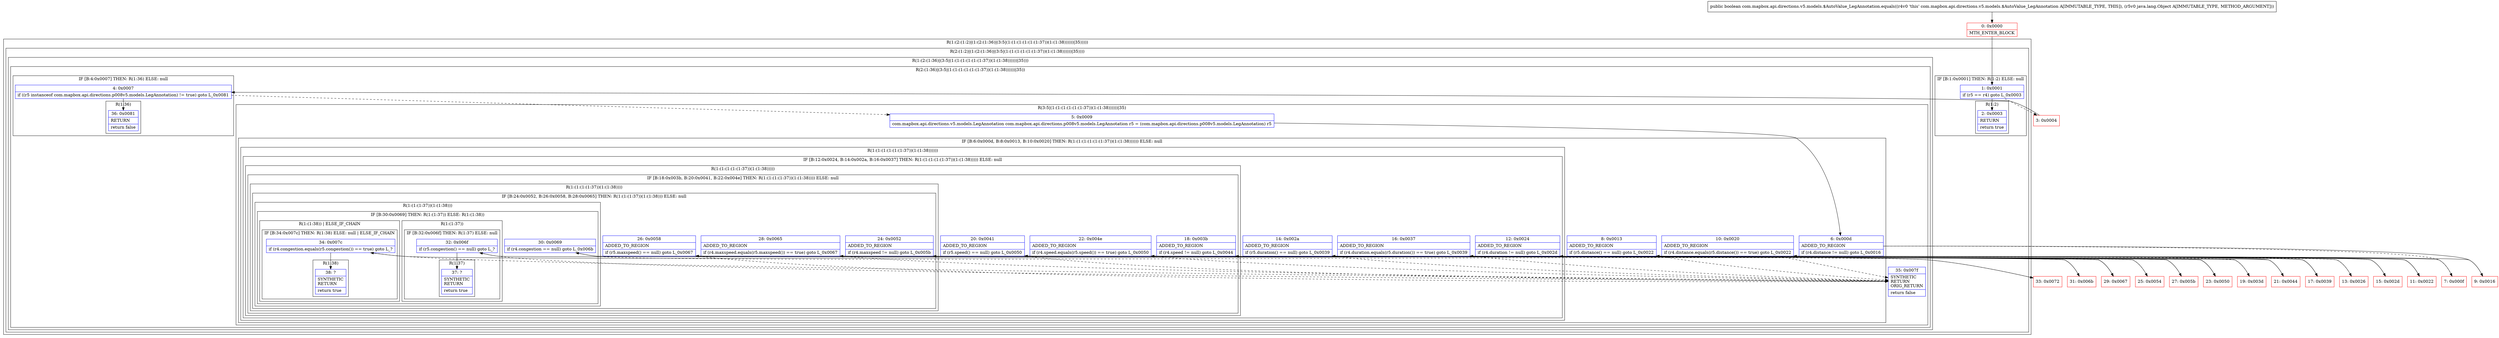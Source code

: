 digraph "CFG forcom.mapbox.api.directions.v5.models.$AutoValue_LegAnnotation.equals(Ljava\/lang\/Object;)Z" {
subgraph cluster_Region_982745703 {
label = "R(1:(2:(1:2)|(1:(2:(1:36)|(3:5|(1:(1:(1:(1:(1:(1:37))(1:(1:38))))))|35)))))";
node [shape=record,color=blue];
subgraph cluster_Region_1462387452 {
label = "R(2:(1:2)|(1:(2:(1:36)|(3:5|(1:(1:(1:(1:(1:(1:37))(1:(1:38))))))|35))))";
node [shape=record,color=blue];
subgraph cluster_IfRegion_1970448113 {
label = "IF [B:1:0x0001] THEN: R(1:2) ELSE: null";
node [shape=record,color=blue];
Node_1 [shape=record,label="{1\:\ 0x0001|if (r5 == r4) goto L_0x0003\l}"];
subgraph cluster_Region_209924996 {
label = "R(1:2)";
node [shape=record,color=blue];
Node_2 [shape=record,label="{2\:\ 0x0003|RETURN\l|return true\l}"];
}
}
subgraph cluster_Region_707074249 {
label = "R(1:(2:(1:36)|(3:5|(1:(1:(1:(1:(1:(1:37))(1:(1:38))))))|35)))";
node [shape=record,color=blue];
subgraph cluster_Region_798855891 {
label = "R(2:(1:36)|(3:5|(1:(1:(1:(1:(1:(1:37))(1:(1:38))))))|35))";
node [shape=record,color=blue];
subgraph cluster_IfRegion_1337523455 {
label = "IF [B:4:0x0007] THEN: R(1:36) ELSE: null";
node [shape=record,color=blue];
Node_4 [shape=record,label="{4\:\ 0x0007|if ((r5 instanceof com.mapbox.api.directions.p008v5.models.LegAnnotation) != true) goto L_0x0081\l}"];
subgraph cluster_Region_1513290143 {
label = "R(1:36)";
node [shape=record,color=blue];
Node_36 [shape=record,label="{36\:\ 0x0081|RETURN\l|return false\l}"];
}
}
subgraph cluster_Region_652211655 {
label = "R(3:5|(1:(1:(1:(1:(1:(1:37))(1:(1:38))))))|35)";
node [shape=record,color=blue];
Node_5 [shape=record,label="{5\:\ 0x0009|com.mapbox.api.directions.v5.models.LegAnnotation com.mapbox.api.directions.p008v5.models.LegAnnotation r5 = (com.mapbox.api.directions.p008v5.models.LegAnnotation) r5\l}"];
subgraph cluster_IfRegion_597215847 {
label = "IF [B:6:0x000d, B:8:0x0013, B:10:0x0020] THEN: R(1:(1:(1:(1:(1:(1:37))(1:(1:38)))))) ELSE: null";
node [shape=record,color=blue];
Node_6 [shape=record,label="{6\:\ 0x000d|ADDED_TO_REGION\l|if (r4.distance != null) goto L_0x0016\l}"];
Node_8 [shape=record,label="{8\:\ 0x0013|ADDED_TO_REGION\l|if (r5.distance() == null) goto L_0x0022\l}"];
Node_10 [shape=record,label="{10\:\ 0x0020|ADDED_TO_REGION\l|if (r4.distance.equals(r5.distance()) == true) goto L_0x0022\l}"];
subgraph cluster_Region_1481855296 {
label = "R(1:(1:(1:(1:(1:(1:37))(1:(1:38))))))";
node [shape=record,color=blue];
subgraph cluster_IfRegion_606418590 {
label = "IF [B:12:0x0024, B:14:0x002a, B:16:0x0037] THEN: R(1:(1:(1:(1:(1:37))(1:(1:38))))) ELSE: null";
node [shape=record,color=blue];
Node_12 [shape=record,label="{12\:\ 0x0024|ADDED_TO_REGION\l|if (r4.duration != null) goto L_0x002d\l}"];
Node_14 [shape=record,label="{14\:\ 0x002a|ADDED_TO_REGION\l|if (r5.duration() == null) goto L_0x0039\l}"];
Node_16 [shape=record,label="{16\:\ 0x0037|ADDED_TO_REGION\l|if (r4.duration.equals(r5.duration()) == true) goto L_0x0039\l}"];
subgraph cluster_Region_463166355 {
label = "R(1:(1:(1:(1:(1:37))(1:(1:38)))))";
node [shape=record,color=blue];
subgraph cluster_IfRegion_1018238539 {
label = "IF [B:18:0x003b, B:20:0x0041, B:22:0x004e] THEN: R(1:(1:(1:(1:37))(1:(1:38)))) ELSE: null";
node [shape=record,color=blue];
Node_18 [shape=record,label="{18\:\ 0x003b|ADDED_TO_REGION\l|if (r4.speed != null) goto L_0x0044\l}"];
Node_20 [shape=record,label="{20\:\ 0x0041|ADDED_TO_REGION\l|if (r5.speed() == null) goto L_0x0050\l}"];
Node_22 [shape=record,label="{22\:\ 0x004e|ADDED_TO_REGION\l|if (r4.speed.equals(r5.speed()) == true) goto L_0x0050\l}"];
subgraph cluster_Region_323752731 {
label = "R(1:(1:(1:(1:37))(1:(1:38))))";
node [shape=record,color=blue];
subgraph cluster_IfRegion_1704570327 {
label = "IF [B:24:0x0052, B:26:0x0058, B:28:0x0065] THEN: R(1:(1:(1:37))(1:(1:38))) ELSE: null";
node [shape=record,color=blue];
Node_24 [shape=record,label="{24\:\ 0x0052|ADDED_TO_REGION\l|if (r4.maxspeed != null) goto L_0x005b\l}"];
Node_26 [shape=record,label="{26\:\ 0x0058|ADDED_TO_REGION\l|if (r5.maxspeed() == null) goto L_0x0067\l}"];
Node_28 [shape=record,label="{28\:\ 0x0065|ADDED_TO_REGION\l|if (r4.maxspeed.equals(r5.maxspeed()) == true) goto L_0x0067\l}"];
subgraph cluster_Region_1593831148 {
label = "R(1:(1:(1:37))(1:(1:38)))";
node [shape=record,color=blue];
subgraph cluster_IfRegion_484732194 {
label = "IF [B:30:0x0069] THEN: R(1:(1:37)) ELSE: R(1:(1:38))";
node [shape=record,color=blue];
Node_30 [shape=record,label="{30\:\ 0x0069|if (r4.congestion == null) goto L_0x006b\l}"];
subgraph cluster_Region_1575156462 {
label = "R(1:(1:37))";
node [shape=record,color=blue];
subgraph cluster_IfRegion_12032241 {
label = "IF [B:32:0x006f] THEN: R(1:37) ELSE: null";
node [shape=record,color=blue];
Node_32 [shape=record,label="{32\:\ 0x006f|if (r5.congestion() == null) goto L_?\l}"];
subgraph cluster_Region_776339074 {
label = "R(1:37)";
node [shape=record,color=blue];
Node_37 [shape=record,label="{37\:\ ?|SYNTHETIC\lRETURN\l|return true\l}"];
}
}
}
subgraph cluster_Region_258796840 {
label = "R(1:(1:38)) | ELSE_IF_CHAIN\l";
node [shape=record,color=blue];
subgraph cluster_IfRegion_220979135 {
label = "IF [B:34:0x007c] THEN: R(1:38) ELSE: null | ELSE_IF_CHAIN\l";
node [shape=record,color=blue];
Node_34 [shape=record,label="{34\:\ 0x007c|if (r4.congestion.equals(r5.congestion()) == true) goto L_?\l}"];
subgraph cluster_Region_811474074 {
label = "R(1:38)";
node [shape=record,color=blue];
Node_38 [shape=record,label="{38\:\ ?|SYNTHETIC\lRETURN\l|return true\l}"];
}
}
}
}
}
}
}
}
}
}
}
}
Node_35 [shape=record,label="{35\:\ 0x007f|SYNTHETIC\lRETURN\lORIG_RETURN\l|return false\l}"];
}
}
}
}
}
Node_0 [shape=record,color=red,label="{0\:\ 0x0000|MTH_ENTER_BLOCK\l}"];
Node_3 [shape=record,color=red,label="{3\:\ 0x0004}"];
Node_7 [shape=record,color=red,label="{7\:\ 0x000f}"];
Node_9 [shape=record,color=red,label="{9\:\ 0x0016}"];
Node_11 [shape=record,color=red,label="{11\:\ 0x0022}"];
Node_13 [shape=record,color=red,label="{13\:\ 0x0026}"];
Node_15 [shape=record,color=red,label="{15\:\ 0x002d}"];
Node_17 [shape=record,color=red,label="{17\:\ 0x0039}"];
Node_19 [shape=record,color=red,label="{19\:\ 0x003d}"];
Node_21 [shape=record,color=red,label="{21\:\ 0x0044}"];
Node_23 [shape=record,color=red,label="{23\:\ 0x0050}"];
Node_25 [shape=record,color=red,label="{25\:\ 0x0054}"];
Node_27 [shape=record,color=red,label="{27\:\ 0x005b}"];
Node_29 [shape=record,color=red,label="{29\:\ 0x0067}"];
Node_31 [shape=record,color=red,label="{31\:\ 0x006b}"];
Node_33 [shape=record,color=red,label="{33\:\ 0x0072}"];
MethodNode[shape=record,label="{public boolean com.mapbox.api.directions.v5.models.$AutoValue_LegAnnotation.equals((r4v0 'this' com.mapbox.api.directions.v5.models.$AutoValue_LegAnnotation A[IMMUTABLE_TYPE, THIS]), (r5v0 java.lang.Object A[IMMUTABLE_TYPE, METHOD_ARGUMENT])) }"];
MethodNode -> Node_0;
Node_1 -> Node_2;
Node_1 -> Node_3[style=dashed];
Node_4 -> Node_5[style=dashed];
Node_4 -> Node_36;
Node_5 -> Node_6;
Node_6 -> Node_7[style=dashed];
Node_6 -> Node_9;
Node_8 -> Node_35[style=dashed];
Node_8 -> Node_11;
Node_10 -> Node_11;
Node_10 -> Node_35[style=dashed];
Node_12 -> Node_13[style=dashed];
Node_12 -> Node_15;
Node_14 -> Node_35[style=dashed];
Node_14 -> Node_17;
Node_16 -> Node_17;
Node_16 -> Node_35[style=dashed];
Node_18 -> Node_19[style=dashed];
Node_18 -> Node_21;
Node_20 -> Node_35[style=dashed];
Node_20 -> Node_23;
Node_22 -> Node_23;
Node_22 -> Node_35[style=dashed];
Node_24 -> Node_25[style=dashed];
Node_24 -> Node_27;
Node_26 -> Node_35[style=dashed];
Node_26 -> Node_29;
Node_28 -> Node_29;
Node_28 -> Node_35[style=dashed];
Node_30 -> Node_31;
Node_30 -> Node_33[style=dashed];
Node_32 -> Node_35[style=dashed];
Node_32 -> Node_37;
Node_34 -> Node_35[style=dashed];
Node_34 -> Node_38;
Node_0 -> Node_1;
Node_3 -> Node_4;
Node_7 -> Node_8;
Node_9 -> Node_10;
Node_11 -> Node_12;
Node_13 -> Node_14;
Node_15 -> Node_16;
Node_17 -> Node_18;
Node_19 -> Node_20;
Node_21 -> Node_22;
Node_23 -> Node_24;
Node_25 -> Node_26;
Node_27 -> Node_28;
Node_29 -> Node_30;
Node_31 -> Node_32;
Node_33 -> Node_34;
}

